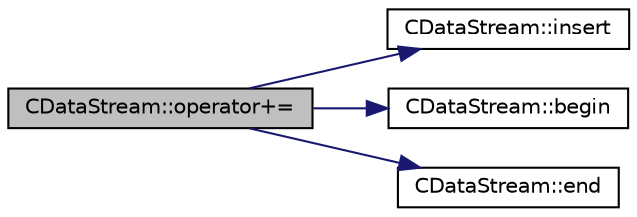 digraph "CDataStream::operator+="
{
  edge [fontname="Helvetica",fontsize="10",labelfontname="Helvetica",labelfontsize="10"];
  node [fontname="Helvetica",fontsize="10",shape=record];
  rankdir="LR";
  Node98 [label="CDataStream::operator+=",height=0.2,width=0.4,color="black", fillcolor="grey75", style="filled", fontcolor="black"];
  Node98 -> Node99 [color="midnightblue",fontsize="10",style="solid",fontname="Helvetica"];
  Node99 [label="CDataStream::insert",height=0.2,width=0.4,color="black", fillcolor="white", style="filled",URL="$class_c_data_stream.html#a191a18802fbc0861ae118d79d33088dc"];
  Node98 -> Node100 [color="midnightblue",fontsize="10",style="solid",fontname="Helvetica"];
  Node100 [label="CDataStream::begin",height=0.2,width=0.4,color="black", fillcolor="white", style="filled",URL="$class_c_data_stream.html#a2355d11752d8622badfbc03e9ed192fd"];
  Node98 -> Node101 [color="midnightblue",fontsize="10",style="solid",fontname="Helvetica"];
  Node101 [label="CDataStream::end",height=0.2,width=0.4,color="black", fillcolor="white", style="filled",URL="$class_c_data_stream.html#a66409dbd4403682fe674e2e71173cab4"];
}
